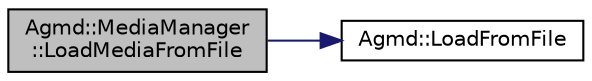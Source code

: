 digraph "Agmd::MediaManager::LoadMediaFromFile"
{
  edge [fontname="Helvetica",fontsize="10",labelfontname="Helvetica",labelfontsize="10"];
  node [fontname="Helvetica",fontsize="10",shape=record];
  rankdir="LR";
  Node1 [label="Agmd::MediaManager\l::LoadMediaFromFile",height=0.2,width=0.4,color="black", fillcolor="grey75", style="filled" fontcolor="black"];
  Node1 -> Node2 [color="midnightblue",fontsize="10",style="solid",fontname="Helvetica"];
  Node2 [label="Agmd::LoadFromFile",height=0.2,width=0.4,color="black", fillcolor="white", style="filled",URL="$namespace_agmd.html#ab722a3fbc138ba8d61d51264774fd09a"];
}
